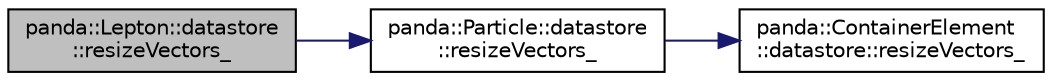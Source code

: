 digraph "panda::Lepton::datastore::resizeVectors_"
{
 // INTERACTIVE_SVG=YES
  edge [fontname="Helvetica",fontsize="10",labelfontname="Helvetica",labelfontsize="10"];
  node [fontname="Helvetica",fontsize="10",shape=record];
  rankdir="LR";
  Node1 [label="panda::Lepton::datastore\l::resizeVectors_",height=0.2,width=0.4,color="black", fillcolor="grey75", style="filled" fontcolor="black"];
  Node1 -> Node2 [color="midnightblue",fontsize="10",style="solid"];
  Node2 [label="panda::Particle::datastore\l::resizeVectors_",height=0.2,width=0.4,color="black", fillcolor="white", style="filled",URL="$structpanda_1_1Particle_1_1datastore.html#aef7e06dbd8399f7de3215aa895907c5f",tooltip="Override when there are vector members. "];
  Node2 -> Node3 [color="midnightblue",fontsize="10",style="solid"];
  Node3 [label="panda::ContainerElement\l::datastore::resizeVectors_",height=0.2,width=0.4,color="black", fillcolor="white", style="filled",URL="$structpanda_1_1ContainerElement_1_1datastore.html#ac050bf7055f0c53b4aff4234e2de6e20",tooltip="Override when there are vector members. "];
}
